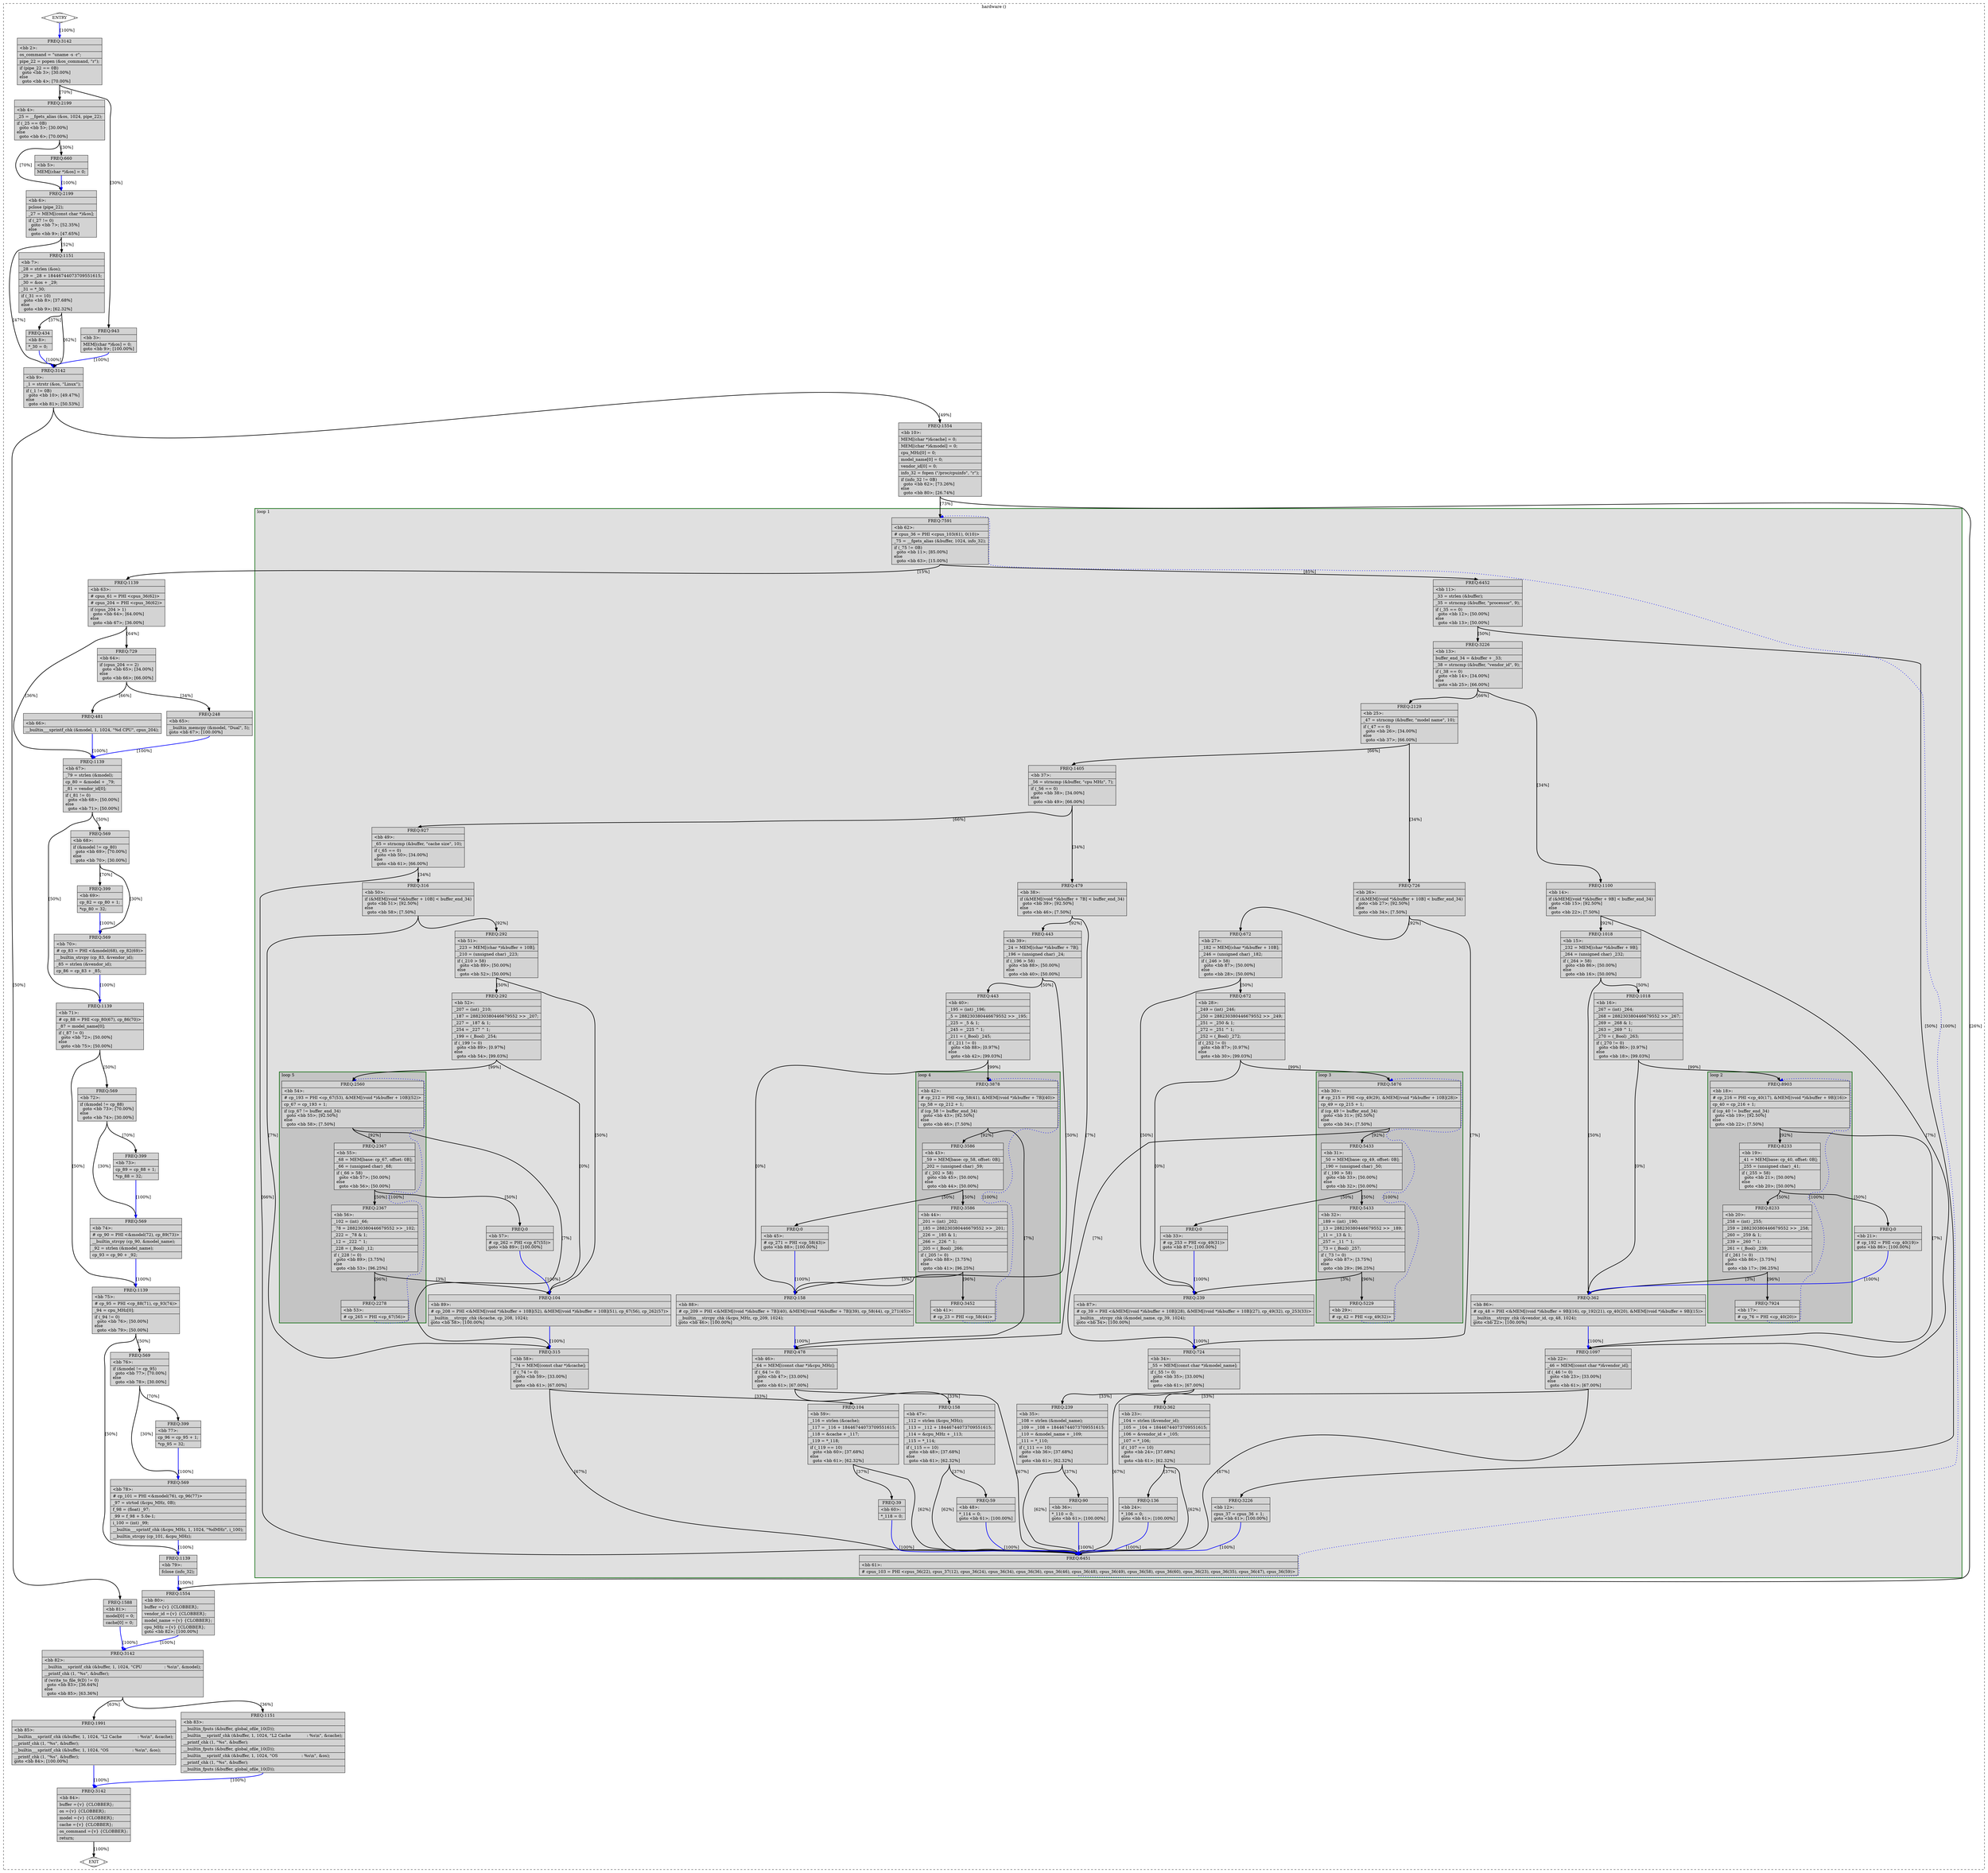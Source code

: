 digraph "hardware.c.181t.vrp2" {
overlap=false;
subgraph "cluster_hardware" {
	style="dashed";
	color="black";
	label="hardware ()";
	subgraph cluster_56_1 {
	style="filled";
	color="darkgreen";
	fillcolor="grey88";
	label="loop 1";
	labeljust=l;
	penwidth=2;
	subgraph cluster_56_2 {
	style="filled";
	color="darkgreen";
	fillcolor="grey77";
	label="loop 2";
	labeljust=l;
	penwidth=2;
	fn_56_basic_block_18 [shape=record,style=filled,fillcolor=lightgrey,label="{ FREQ:8903 |\<bb\ 18\>:\l\
|#\ cp_216\ =\ PHI\ \<cp_40(17),\ &MEM[(void\ *)&buffer\ +\ 9B](16)\>\l\
|cp_40\ =\ cp_216\ +\ 1;\l\
|if\ (cp_40\ !=\ buffer_end_34)\l\
\ \ goto\ \<bb\ 19\>;\ [92.50%]\l\
else\l\
\ \ goto\ \<bb\ 22\>;\ [7.50%]\l\
}"];

	fn_56_basic_block_19 [shape=record,style=filled,fillcolor=lightgrey,label="{ FREQ:8233 |\<bb\ 19\>:\l\
|_41\ =\ MEM[base:\ cp_40,\ offset:\ 0B];\l\
|_255\ =\ (unsigned\ char)\ _41;\l\
|if\ (_255\ \>\ 58)\l\
\ \ goto\ \<bb\ 21\>;\ [50.00%]\l\
else\l\
\ \ goto\ \<bb\ 20\>;\ [50.00%]\l\
}"];

	fn_56_basic_block_20 [shape=record,style=filled,fillcolor=lightgrey,label="{ FREQ:8233 |\<bb\ 20\>:\l\
|_258\ =\ (int)\ _255;\l\
|_259\ =\ 288230380446679552\ \>\>\ _258;\l\
|_260\ =\ _259\ &\ 1;\l\
|_239\ =\ _260\ ^\ 1;\l\
|_261\ =\ (_Bool)\ _239;\l\
|if\ (_261\ !=\ 0)\l\
\ \ goto\ \<bb\ 86\>;\ [3.75%]\l\
else\l\
\ \ goto\ \<bb\ 17\>;\ [96.25%]\l\
}"];

	fn_56_basic_block_17 [shape=record,style=filled,fillcolor=lightgrey,label="{ FREQ:7924 |\<bb\ 17\>:\l\
|#\ cp_76\ =\ PHI\ \<cp_40(20)\>\l\
}"];

	}
	subgraph cluster_56_3 {
	style="filled";
	color="darkgreen";
	fillcolor="grey77";
	label="loop 3";
	labeljust=l;
	penwidth=2;
	fn_56_basic_block_30 [shape=record,style=filled,fillcolor=lightgrey,label="{ FREQ:5876 |\<bb\ 30\>:\l\
|#\ cp_215\ =\ PHI\ \<cp_49(29),\ &MEM[(void\ *)&buffer\ +\ 10B](28)\>\l\
|cp_49\ =\ cp_215\ +\ 1;\l\
|if\ (cp_49\ !=\ buffer_end_34)\l\
\ \ goto\ \<bb\ 31\>;\ [92.50%]\l\
else\l\
\ \ goto\ \<bb\ 34\>;\ [7.50%]\l\
}"];

	fn_56_basic_block_31 [shape=record,style=filled,fillcolor=lightgrey,label="{ FREQ:5433 |\<bb\ 31\>:\l\
|_50\ =\ MEM[base:\ cp_49,\ offset:\ 0B];\l\
|_190\ =\ (unsigned\ char)\ _50;\l\
|if\ (_190\ \>\ 58)\l\
\ \ goto\ \<bb\ 33\>;\ [50.00%]\l\
else\l\
\ \ goto\ \<bb\ 32\>;\ [50.00%]\l\
}"];

	fn_56_basic_block_32 [shape=record,style=filled,fillcolor=lightgrey,label="{ FREQ:5433 |\<bb\ 32\>:\l\
|_189\ =\ (int)\ _190;\l\
|_13\ =\ 288230380446679552\ \>\>\ _189;\l\
|_11\ =\ _13\ &\ 1;\l\
|_257\ =\ _11\ ^\ 1;\l\
|_73\ =\ (_Bool)\ _257;\l\
|if\ (_73\ !=\ 0)\l\
\ \ goto\ \<bb\ 87\>;\ [3.75%]\l\
else\l\
\ \ goto\ \<bb\ 29\>;\ [96.25%]\l\
}"];

	fn_56_basic_block_29 [shape=record,style=filled,fillcolor=lightgrey,label="{ FREQ:5229 |\<bb\ 29\>:\l\
|#\ cp_42\ =\ PHI\ \<cp_49(32)\>\l\
}"];

	}
	subgraph cluster_56_4 {
	style="filled";
	color="darkgreen";
	fillcolor="grey77";
	label="loop 4";
	labeljust=l;
	penwidth=2;
	fn_56_basic_block_42 [shape=record,style=filled,fillcolor=lightgrey,label="{ FREQ:3878 |\<bb\ 42\>:\l\
|#\ cp_212\ =\ PHI\ \<cp_58(41),\ &MEM[(void\ *)&buffer\ +\ 7B](40)\>\l\
|cp_58\ =\ cp_212\ +\ 1;\l\
|if\ (cp_58\ !=\ buffer_end_34)\l\
\ \ goto\ \<bb\ 43\>;\ [92.50%]\l\
else\l\
\ \ goto\ \<bb\ 46\>;\ [7.50%]\l\
}"];

	fn_56_basic_block_43 [shape=record,style=filled,fillcolor=lightgrey,label="{ FREQ:3586 |\<bb\ 43\>:\l\
|_59\ =\ MEM[base:\ cp_58,\ offset:\ 0B];\l\
|_202\ =\ (unsigned\ char)\ _59;\l\
|if\ (_202\ \>\ 58)\l\
\ \ goto\ \<bb\ 45\>;\ [50.00%]\l\
else\l\
\ \ goto\ \<bb\ 44\>;\ [50.00%]\l\
}"];

	fn_56_basic_block_44 [shape=record,style=filled,fillcolor=lightgrey,label="{ FREQ:3586 |\<bb\ 44\>:\l\
|_201\ =\ (int)\ _202;\l\
|_185\ =\ 288230380446679552\ \>\>\ _201;\l\
|_226\ =\ _185\ &\ 1;\l\
|_266\ =\ _226\ ^\ 1;\l\
|_205\ =\ (_Bool)\ _266;\l\
|if\ (_205\ !=\ 0)\l\
\ \ goto\ \<bb\ 88\>;\ [3.75%]\l\
else\l\
\ \ goto\ \<bb\ 41\>;\ [96.25%]\l\
}"];

	fn_56_basic_block_41 [shape=record,style=filled,fillcolor=lightgrey,label="{ FREQ:3452 |\<bb\ 41\>:\l\
|#\ cp_23\ =\ PHI\ \<cp_58(44)\>\l\
}"];

	}
	subgraph cluster_56_5 {
	style="filled";
	color="darkgreen";
	fillcolor="grey77";
	label="loop 5";
	labeljust=l;
	penwidth=2;
	fn_56_basic_block_54 [shape=record,style=filled,fillcolor=lightgrey,label="{ FREQ:2560 |\<bb\ 54\>:\l\
|#\ cp_193\ =\ PHI\ \<cp_67(53),\ &MEM[(void\ *)&buffer\ +\ 10B](52)\>\l\
|cp_67\ =\ cp_193\ +\ 1;\l\
|if\ (cp_67\ !=\ buffer_end_34)\l\
\ \ goto\ \<bb\ 55\>;\ [92.50%]\l\
else\l\
\ \ goto\ \<bb\ 58\>;\ [7.50%]\l\
}"];

	fn_56_basic_block_55 [shape=record,style=filled,fillcolor=lightgrey,label="{ FREQ:2367 |\<bb\ 55\>:\l\
|_68\ =\ MEM[base:\ cp_67,\ offset:\ 0B];\l\
|_66\ =\ (unsigned\ char)\ _68;\l\
|if\ (_66\ \>\ 58)\l\
\ \ goto\ \<bb\ 57\>;\ [50.00%]\l\
else\l\
\ \ goto\ \<bb\ 56\>;\ [50.00%]\l\
}"];

	fn_56_basic_block_56 [shape=record,style=filled,fillcolor=lightgrey,label="{ FREQ:2367 |\<bb\ 56\>:\l\
|_102\ =\ (int)\ _66;\l\
|_78\ =\ 288230380446679552\ \>\>\ _102;\l\
|_222\ =\ _78\ &\ 1;\l\
|_12\ =\ _222\ ^\ 1;\l\
|_228\ =\ (_Bool)\ _12;\l\
|if\ (_228\ !=\ 0)\l\
\ \ goto\ \<bb\ 89\>;\ [3.75%]\l\
else\l\
\ \ goto\ \<bb\ 53\>;\ [96.25%]\l\
}"];

	fn_56_basic_block_53 [shape=record,style=filled,fillcolor=lightgrey,label="{ FREQ:2278 |\<bb\ 53\>:\l\
|#\ cp_265\ =\ PHI\ \<cp_67(56)\>\l\
}"];

	}
	fn_56_basic_block_62 [shape=record,style=filled,fillcolor=lightgrey,label="{ FREQ:7591 |\<bb\ 62\>:\l\
|#\ cpus_36\ =\ PHI\ \<cpus_103(61),\ 0(10)\>\l\
|_75\ =\ __fgets_alias\ (&buffer,\ 1024,\ info_32);\l\
|if\ (_75\ !=\ 0B)\l\
\ \ goto\ \<bb\ 11\>;\ [85.00%]\l\
else\l\
\ \ goto\ \<bb\ 63\>;\ [15.00%]\l\
}"];

	fn_56_basic_block_11 [shape=record,style=filled,fillcolor=lightgrey,label="{ FREQ:6452 |\<bb\ 11\>:\l\
|_33\ =\ strlen\ (&buffer);\l\
|_35\ =\ strncmp\ (&buffer,\ \"processor\",\ 9);\l\
|if\ (_35\ ==\ 0)\l\
\ \ goto\ \<bb\ 12\>;\ [50.00%]\l\
else\l\
\ \ goto\ \<bb\ 13\>;\ [50.00%]\l\
}"];

	fn_56_basic_block_12 [shape=record,style=filled,fillcolor=lightgrey,label="{ FREQ:3226 |\<bb\ 12\>:\l\
|cpus_37\ =\ cpus_36\ +\ 1;\l\
goto\ \<bb\ 61\>;\ [100.00%]\l\
}"];

	fn_56_basic_block_13 [shape=record,style=filled,fillcolor=lightgrey,label="{ FREQ:3226 |\<bb\ 13\>:\l\
|buffer_end_34\ =\ &buffer\ +\ _33;\l\
|_38\ =\ strncmp\ (&buffer,\ \"vendor_id\",\ 9);\l\
|if\ (_38\ ==\ 0)\l\
\ \ goto\ \<bb\ 14\>;\ [34.00%]\l\
else\l\
\ \ goto\ \<bb\ 25\>;\ [66.00%]\l\
}"];

	fn_56_basic_block_61 [shape=record,style=filled,fillcolor=lightgrey,label="{ FREQ:6451 |\<bb\ 61\>:\l\
|#\ cpus_103\ =\ PHI\ \<cpus_36(22),\ cpus_37(12),\ cpus_36(24),\ cpus_36(34),\ cpus_36(36),\ cpus_36(46),\ cpus_36(48),\ cpus_36(49),\ cpus_36(58),\ cpus_36(60),\ cpus_36(23),\ cpus_36(35),\ cpus_36(47),\ cpus_36(59)\>\l\
}"];

	fn_56_basic_block_14 [shape=record,style=filled,fillcolor=lightgrey,label="{ FREQ:1100 |\<bb\ 14\>:\l\
|if\ (&MEM[(void\ *)&buffer\ +\ 9B]\ \<\ buffer_end_34)\l\
\ \ goto\ \<bb\ 15\>;\ [92.50%]\l\
else\l\
\ \ goto\ \<bb\ 22\>;\ [7.50%]\l\
}"];

	fn_56_basic_block_25 [shape=record,style=filled,fillcolor=lightgrey,label="{ FREQ:2129 |\<bb\ 25\>:\l\
|_47\ =\ strncmp\ (&buffer,\ \"model\ name\",\ 10);\l\
|if\ (_47\ ==\ 0)\l\
\ \ goto\ \<bb\ 26\>;\ [34.00%]\l\
else\l\
\ \ goto\ \<bb\ 37\>;\ [66.00%]\l\
}"];

	fn_56_basic_block_15 [shape=record,style=filled,fillcolor=lightgrey,label="{ FREQ:1018 |\<bb\ 15\>:\l\
|_232\ =\ MEM[(char\ *)&buffer\ +\ 9B];\l\
|_264\ =\ (unsigned\ char)\ _232;\l\
|if\ (_264\ \>\ 58)\l\
\ \ goto\ \<bb\ 86\>;\ [50.00%]\l\
else\l\
\ \ goto\ \<bb\ 16\>;\ [50.00%]\l\
}"];

	fn_56_basic_block_22 [shape=record,style=filled,fillcolor=lightgrey,label="{ FREQ:1097 |\<bb\ 22\>:\l\
|_46\ =\ MEM[(const\ char\ *)&vendor_id];\l\
|if\ (_46\ !=\ 0)\l\
\ \ goto\ \<bb\ 23\>;\ [33.00%]\l\
else\l\
\ \ goto\ \<bb\ 61\>;\ [67.00%]\l\
}"];

	fn_56_basic_block_26 [shape=record,style=filled,fillcolor=lightgrey,label="{ FREQ:726 |\<bb\ 26\>:\l\
|if\ (&MEM[(void\ *)&buffer\ +\ 10B]\ \<\ buffer_end_34)\l\
\ \ goto\ \<bb\ 27\>;\ [92.50%]\l\
else\l\
\ \ goto\ \<bb\ 34\>;\ [7.50%]\l\
}"];

	fn_56_basic_block_37 [shape=record,style=filled,fillcolor=lightgrey,label="{ FREQ:1405 |\<bb\ 37\>:\l\
|_56\ =\ strncmp\ (&buffer,\ \"cpu\ MHz\",\ 7);\l\
|if\ (_56\ ==\ 0)\l\
\ \ goto\ \<bb\ 38\>;\ [34.00%]\l\
else\l\
\ \ goto\ \<bb\ 49\>;\ [66.00%]\l\
}"];

	fn_56_basic_block_16 [shape=record,style=filled,fillcolor=lightgrey,label="{ FREQ:1018 |\<bb\ 16\>:\l\
|_267\ =\ (int)\ _264;\l\
|_268\ =\ 288230380446679552\ \>\>\ _267;\l\
|_269\ =\ _268\ &\ 1;\l\
|_263\ =\ _269\ ^\ 1;\l\
|_270\ =\ (_Bool)\ _263;\l\
|if\ (_270\ !=\ 0)\l\
\ \ goto\ \<bb\ 86\>;\ [0.97%]\l\
else\l\
\ \ goto\ \<bb\ 18\>;\ [99.03%]\l\
}"];

	fn_56_basic_block_86 [shape=record,style=filled,fillcolor=lightgrey,label="{ FREQ:362 |\<bb\ 86\>:\l\
|#\ cp_48\ =\ PHI\ \<&MEM[(void\ *)&buffer\ +\ 9B](16),\ cp_192(21),\ cp_40(20),\ &MEM[(void\ *)&buffer\ +\ 9B](15)\>\l\
|__builtin___strcpy_chk\ (&vendor_id,\ cp_48,\ 1024);\l\
goto\ \<bb\ 22\>;\ [100.00%]\l\
}"];

	fn_56_basic_block_23 [shape=record,style=filled,fillcolor=lightgrey,label="{ FREQ:362 |\<bb\ 23\>:\l\
|_104\ =\ strlen\ (&vendor_id);\l\
|_105\ =\ _104\ +\ 18446744073709551615;\l\
|_106\ =\ &vendor_id\ +\ _105;\l\
|_107\ =\ *_106;\l\
|if\ (_107\ ==\ 10)\l\
\ \ goto\ \<bb\ 24\>;\ [37.68%]\l\
else\l\
\ \ goto\ \<bb\ 61\>;\ [62.32%]\l\
}"];

	fn_56_basic_block_27 [shape=record,style=filled,fillcolor=lightgrey,label="{ FREQ:672 |\<bb\ 27\>:\l\
|_182\ =\ MEM[(char\ *)&buffer\ +\ 10B];\l\
|_246\ =\ (unsigned\ char)\ _182;\l\
|if\ (_246\ \>\ 58)\l\
\ \ goto\ \<bb\ 87\>;\ [50.00%]\l\
else\l\
\ \ goto\ \<bb\ 28\>;\ [50.00%]\l\
}"];

	fn_56_basic_block_34 [shape=record,style=filled,fillcolor=lightgrey,label="{ FREQ:724 |\<bb\ 34\>:\l\
|_55\ =\ MEM[(const\ char\ *)&model_name];\l\
|if\ (_55\ !=\ 0)\l\
\ \ goto\ \<bb\ 35\>;\ [33.00%]\l\
else\l\
\ \ goto\ \<bb\ 61\>;\ [67.00%]\l\
}"];

	fn_56_basic_block_38 [shape=record,style=filled,fillcolor=lightgrey,label="{ FREQ:479 |\<bb\ 38\>:\l\
|if\ (&MEM[(void\ *)&buffer\ +\ 7B]\ \<\ buffer_end_34)\l\
\ \ goto\ \<bb\ 39\>;\ [92.50%]\l\
else\l\
\ \ goto\ \<bb\ 46\>;\ [7.50%]\l\
}"];

	fn_56_basic_block_49 [shape=record,style=filled,fillcolor=lightgrey,label="{ FREQ:927 |\<bb\ 49\>:\l\
|_65\ =\ strncmp\ (&buffer,\ \"cache\ size\",\ 10);\l\
|if\ (_65\ ==\ 0)\l\
\ \ goto\ \<bb\ 50\>;\ [34.00%]\l\
else\l\
\ \ goto\ \<bb\ 61\>;\ [66.00%]\l\
}"];

	fn_56_basic_block_24 [shape=record,style=filled,fillcolor=lightgrey,label="{ FREQ:136 |\<bb\ 24\>:\l\
|*_106\ =\ 0;\l\
goto\ \<bb\ 61\>;\ [100.00%]\l\
}"];

	fn_56_basic_block_28 [shape=record,style=filled,fillcolor=lightgrey,label="{ FREQ:672 |\<bb\ 28\>:\l\
|_249\ =\ (int)\ _246;\l\
|_250\ =\ 288230380446679552\ \>\>\ _249;\l\
|_251\ =\ _250\ &\ 1;\l\
|_272\ =\ _251\ ^\ 1;\l\
|_252\ =\ (_Bool)\ _272;\l\
|if\ (_252\ !=\ 0)\l\
\ \ goto\ \<bb\ 87\>;\ [0.97%]\l\
else\l\
\ \ goto\ \<bb\ 30\>;\ [99.03%]\l\
}"];

	fn_56_basic_block_87 [shape=record,style=filled,fillcolor=lightgrey,label="{ FREQ:239 |\<bb\ 87\>:\l\
|#\ cp_39\ =\ PHI\ \<&MEM[(void\ *)&buffer\ +\ 10B](28),\ &MEM[(void\ *)&buffer\ +\ 10B](27),\ cp_49(32),\ cp_253(33)\>\l\
|__builtin___strcpy_chk\ (&model_name,\ cp_39,\ 1024);\l\
goto\ \<bb\ 34\>;\ [100.00%]\l\
}"];

	fn_56_basic_block_35 [shape=record,style=filled,fillcolor=lightgrey,label="{ FREQ:239 |\<bb\ 35\>:\l\
|_108\ =\ strlen\ (&model_name);\l\
|_109\ =\ _108\ +\ 18446744073709551615;\l\
|_110\ =\ &model_name\ +\ _109;\l\
|_111\ =\ *_110;\l\
|if\ (_111\ ==\ 10)\l\
\ \ goto\ \<bb\ 36\>;\ [37.68%]\l\
else\l\
\ \ goto\ \<bb\ 61\>;\ [62.32%]\l\
}"];

	fn_56_basic_block_39 [shape=record,style=filled,fillcolor=lightgrey,label="{ FREQ:443 |\<bb\ 39\>:\l\
|_24\ =\ MEM[(char\ *)&buffer\ +\ 7B];\l\
|_196\ =\ (unsigned\ char)\ _24;\l\
|if\ (_196\ \>\ 58)\l\
\ \ goto\ \<bb\ 88\>;\ [50.00%]\l\
else\l\
\ \ goto\ \<bb\ 40\>;\ [50.00%]\l\
}"];

	fn_56_basic_block_46 [shape=record,style=filled,fillcolor=lightgrey,label="{ FREQ:478 |\<bb\ 46\>:\l\
|_64\ =\ MEM[(const\ char\ *)&cpu_MHz];\l\
|if\ (_64\ !=\ 0)\l\
\ \ goto\ \<bb\ 47\>;\ [33.00%]\l\
else\l\
\ \ goto\ \<bb\ 61\>;\ [67.00%]\l\
}"];

	fn_56_basic_block_50 [shape=record,style=filled,fillcolor=lightgrey,label="{ FREQ:316 |\<bb\ 50\>:\l\
|if\ (&MEM[(void\ *)&buffer\ +\ 10B]\ \<\ buffer_end_34)\l\
\ \ goto\ \<bb\ 51\>;\ [92.50%]\l\
else\l\
\ \ goto\ \<bb\ 58\>;\ [7.50%]\l\
}"];

	fn_56_basic_block_36 [shape=record,style=filled,fillcolor=lightgrey,label="{ FREQ:90 |\<bb\ 36\>:\l\
|*_110\ =\ 0;\l\
goto\ \<bb\ 61\>;\ [100.00%]\l\
}"];

	fn_56_basic_block_40 [shape=record,style=filled,fillcolor=lightgrey,label="{ FREQ:443 |\<bb\ 40\>:\l\
|_195\ =\ (int)\ _196;\l\
|_5\ =\ 288230380446679552\ \>\>\ _195;\l\
|_225\ =\ _5\ &\ 1;\l\
|_245\ =\ _225\ ^\ 1;\l\
|_211\ =\ (_Bool)\ _245;\l\
|if\ (_211\ !=\ 0)\l\
\ \ goto\ \<bb\ 88\>;\ [0.97%]\l\
else\l\
\ \ goto\ \<bb\ 42\>;\ [99.03%]\l\
}"];

	fn_56_basic_block_88 [shape=record,style=filled,fillcolor=lightgrey,label="{ FREQ:158 |\<bb\ 88\>:\l\
|#\ cp_209\ =\ PHI\ \<&MEM[(void\ *)&buffer\ +\ 7B](40),\ &MEM[(void\ *)&buffer\ +\ 7B](39),\ cp_58(44),\ cp_271(45)\>\l\
|__builtin___strcpy_chk\ (&cpu_MHz,\ cp_209,\ 1024);\l\
goto\ \<bb\ 46\>;\ [100.00%]\l\
}"];

	fn_56_basic_block_47 [shape=record,style=filled,fillcolor=lightgrey,label="{ FREQ:158 |\<bb\ 47\>:\l\
|_112\ =\ strlen\ (&cpu_MHz);\l\
|_113\ =\ _112\ +\ 18446744073709551615;\l\
|_114\ =\ &cpu_MHz\ +\ _113;\l\
|_115\ =\ *_114;\l\
|if\ (_115\ ==\ 10)\l\
\ \ goto\ \<bb\ 48\>;\ [37.68%]\l\
else\l\
\ \ goto\ \<bb\ 61\>;\ [62.32%]\l\
}"];

	fn_56_basic_block_51 [shape=record,style=filled,fillcolor=lightgrey,label="{ FREQ:292 |\<bb\ 51\>:\l\
|_223\ =\ MEM[(char\ *)&buffer\ +\ 10B];\l\
|_210\ =\ (unsigned\ char)\ _223;\l\
|if\ (_210\ \>\ 58)\l\
\ \ goto\ \<bb\ 89\>;\ [50.00%]\l\
else\l\
\ \ goto\ \<bb\ 52\>;\ [50.00%]\l\
}"];

	fn_56_basic_block_58 [shape=record,style=filled,fillcolor=lightgrey,label="{ FREQ:315 |\<bb\ 58\>:\l\
|_74\ =\ MEM[(const\ char\ *)&cache];\l\
|if\ (_74\ !=\ 0)\l\
\ \ goto\ \<bb\ 59\>;\ [33.00%]\l\
else\l\
\ \ goto\ \<bb\ 61\>;\ [67.00%]\l\
}"];

	fn_56_basic_block_21 [shape=record,style=filled,fillcolor=lightgrey,label="{ FREQ:0 |\<bb\ 21\>:\l\
|#\ cp_192\ =\ PHI\ \<cp_40(19)\>\l\
goto\ \<bb\ 86\>;\ [100.00%]\l\
}"];

	fn_56_basic_block_48 [shape=record,style=filled,fillcolor=lightgrey,label="{ FREQ:59 |\<bb\ 48\>:\l\
|*_114\ =\ 0;\l\
goto\ \<bb\ 61\>;\ [100.00%]\l\
}"];

	fn_56_basic_block_52 [shape=record,style=filled,fillcolor=lightgrey,label="{ FREQ:292 |\<bb\ 52\>:\l\
|_207\ =\ (int)\ _210;\l\
|_187\ =\ 288230380446679552\ \>\>\ _207;\l\
|_227\ =\ _187\ &\ 1;\l\
|_254\ =\ _227\ ^\ 1;\l\
|_199\ =\ (_Bool)\ _254;\l\
|if\ (_199\ !=\ 0)\l\
\ \ goto\ \<bb\ 89\>;\ [0.97%]\l\
else\l\
\ \ goto\ \<bb\ 54\>;\ [99.03%]\l\
}"];

	fn_56_basic_block_89 [shape=record,style=filled,fillcolor=lightgrey,label="{ FREQ:104 |\<bb\ 89\>:\l\
|#\ cp_208\ =\ PHI\ \<&MEM[(void\ *)&buffer\ +\ 10B](52),\ &MEM[(void\ *)&buffer\ +\ 10B](51),\ cp_67(56),\ cp_262(57)\>\l\
|__builtin___strcpy_chk\ (&cache,\ cp_208,\ 1024);\l\
goto\ \<bb\ 58\>;\ [100.00%]\l\
}"];

	fn_56_basic_block_59 [shape=record,style=filled,fillcolor=lightgrey,label="{ FREQ:104 |\<bb\ 59\>:\l\
|_116\ =\ strlen\ (&cache);\l\
|_117\ =\ _116\ +\ 18446744073709551615;\l\
|_118\ =\ &cache\ +\ _117;\l\
|_119\ =\ *_118;\l\
|if\ (_119\ ==\ 10)\l\
\ \ goto\ \<bb\ 60\>;\ [37.68%]\l\
else\l\
\ \ goto\ \<bb\ 61\>;\ [62.32%]\l\
}"];

	fn_56_basic_block_33 [shape=record,style=filled,fillcolor=lightgrey,label="{ FREQ:0 |\<bb\ 33\>:\l\
|#\ cp_253\ =\ PHI\ \<cp_49(31)\>\l\
goto\ \<bb\ 87\>;\ [100.00%]\l\
}"];

	fn_56_basic_block_60 [shape=record,style=filled,fillcolor=lightgrey,label="{ FREQ:39 |\<bb\ 60\>:\l\
|*_118\ =\ 0;\l\
}"];

	fn_56_basic_block_45 [shape=record,style=filled,fillcolor=lightgrey,label="{ FREQ:0 |\<bb\ 45\>:\l\
|#\ cp_271\ =\ PHI\ \<cp_58(43)\>\l\
goto\ \<bb\ 88\>;\ [100.00%]\l\
}"];

	fn_56_basic_block_57 [shape=record,style=filled,fillcolor=lightgrey,label="{ FREQ:0 |\<bb\ 57\>:\l\
|#\ cp_262\ =\ PHI\ \<cp_67(55)\>\l\
goto\ \<bb\ 89\>;\ [100.00%]\l\
}"];

	}
	fn_56_basic_block_0 [shape=Mdiamond,style=filled,fillcolor=white,label="ENTRY"];

	fn_56_basic_block_1 [shape=Mdiamond,style=filled,fillcolor=white,label="EXIT"];

	fn_56_basic_block_2 [shape=record,style=filled,fillcolor=lightgrey,label="{ FREQ:3142 |\<bb\ 2\>:\l\
|os_command\ =\ \"uname\ -s\ -r\";\l\
|pipe_22\ =\ popen\ (&os_command,\ \"r\");\l\
|if\ (pipe_22\ ==\ 0B)\l\
\ \ goto\ \<bb\ 3\>;\ [30.00%]\l\
else\l\
\ \ goto\ \<bb\ 4\>;\ [70.00%]\l\
}"];

	fn_56_basic_block_3 [shape=record,style=filled,fillcolor=lightgrey,label="{ FREQ:943 |\<bb\ 3\>:\l\
|MEM[(char\ *)&os]\ =\ 0;\l\
goto\ \<bb\ 9\>;\ [100.00%]\l\
}"];

	fn_56_basic_block_4 [shape=record,style=filled,fillcolor=lightgrey,label="{ FREQ:2199 |\<bb\ 4\>:\l\
|_25\ =\ __fgets_alias\ (&os,\ 1024,\ pipe_22);\l\
|if\ (_25\ ==\ 0B)\l\
\ \ goto\ \<bb\ 5\>;\ [30.00%]\l\
else\l\
\ \ goto\ \<bb\ 6\>;\ [70.00%]\l\
}"];

	fn_56_basic_block_5 [shape=record,style=filled,fillcolor=lightgrey,label="{ FREQ:660 |\<bb\ 5\>:\l\
|MEM[(char\ *)&os]\ =\ 0;\l\
}"];

	fn_56_basic_block_6 [shape=record,style=filled,fillcolor=lightgrey,label="{ FREQ:2199 |\<bb\ 6\>:\l\
|pclose\ (pipe_22);\l\
|_27\ =\ MEM[(const\ char\ *)&os];\l\
|if\ (_27\ !=\ 0)\l\
\ \ goto\ \<bb\ 7\>;\ [52.35%]\l\
else\l\
\ \ goto\ \<bb\ 9\>;\ [47.65%]\l\
}"];

	fn_56_basic_block_7 [shape=record,style=filled,fillcolor=lightgrey,label="{ FREQ:1151 |\<bb\ 7\>:\l\
|_28\ =\ strlen\ (&os);\l\
|_29\ =\ _28\ +\ 18446744073709551615;\l\
|_30\ =\ &os\ +\ _29;\l\
|_31\ =\ *_30;\l\
|if\ (_31\ ==\ 10)\l\
\ \ goto\ \<bb\ 8\>;\ [37.68%]\l\
else\l\
\ \ goto\ \<bb\ 9\>;\ [62.32%]\l\
}"];

	fn_56_basic_block_8 [shape=record,style=filled,fillcolor=lightgrey,label="{ FREQ:434 |\<bb\ 8\>:\l\
|*_30\ =\ 0;\l\
}"];

	fn_56_basic_block_9 [shape=record,style=filled,fillcolor=lightgrey,label="{ FREQ:3142 |\<bb\ 9\>:\l\
|_1\ =\ strstr\ (&os,\ \"Linux\");\l\
|if\ (_1\ !=\ 0B)\l\
\ \ goto\ \<bb\ 10\>;\ [49.47%]\l\
else\l\
\ \ goto\ \<bb\ 81\>;\ [50.53%]\l\
}"];

	fn_56_basic_block_10 [shape=record,style=filled,fillcolor=lightgrey,label="{ FREQ:1554 |\<bb\ 10\>:\l\
|MEM[(char\ *)&cache]\ =\ 0;\l\
|MEM[(char\ *)&model]\ =\ 0;\l\
|cpu_MHz[0]\ =\ 0;\l\
|model_name[0]\ =\ 0;\l\
|vendor_id[0]\ =\ 0;\l\
|info_32\ =\ fopen\ (\"/proc/cpuinfo\",\ \"r\");\l\
|if\ (info_32\ !=\ 0B)\l\
\ \ goto\ \<bb\ 62\>;\ [73.26%]\l\
else\l\
\ \ goto\ \<bb\ 80\>;\ [26.74%]\l\
}"];

	fn_56_basic_block_63 [shape=record,style=filled,fillcolor=lightgrey,label="{ FREQ:1139 |\<bb\ 63\>:\l\
|#\ cpus_61\ =\ PHI\ \<cpus_36(62)\>\l\
|#\ cpus_204\ =\ PHI\ \<cpus_36(62)\>\l\
|if\ (cpus_204\ \>\ 1)\l\
\ \ goto\ \<bb\ 64\>;\ [64.00%]\l\
else\l\
\ \ goto\ \<bb\ 67\>;\ [36.00%]\l\
}"];

	fn_56_basic_block_64 [shape=record,style=filled,fillcolor=lightgrey,label="{ FREQ:729 |\<bb\ 64\>:\l\
|if\ (cpus_204\ ==\ 2)\l\
\ \ goto\ \<bb\ 65\>;\ [34.00%]\l\
else\l\
\ \ goto\ \<bb\ 66\>;\ [66.00%]\l\
}"];

	fn_56_basic_block_65 [shape=record,style=filled,fillcolor=lightgrey,label="{ FREQ:248 |\<bb\ 65\>:\l\
|__builtin_memcpy\ (&model,\ \"Dual\",\ 5);\l\
goto\ \<bb\ 67\>;\ [100.00%]\l\
}"];

	fn_56_basic_block_66 [shape=record,style=filled,fillcolor=lightgrey,label="{ FREQ:481 |\<bb\ 66\>:\l\
|__builtin___sprintf_chk\ (&model,\ 1,\ 1024,\ \"%d\ CPU\",\ cpus_204);\l\
}"];

	fn_56_basic_block_67 [shape=record,style=filled,fillcolor=lightgrey,label="{ FREQ:1139 |\<bb\ 67\>:\l\
|_79\ =\ strlen\ (&model);\l\
|cp_80\ =\ &model\ +\ _79;\l\
|_81\ =\ vendor_id[0];\l\
|if\ (_81\ !=\ 0)\l\
\ \ goto\ \<bb\ 68\>;\ [50.00%]\l\
else\l\
\ \ goto\ \<bb\ 71\>;\ [50.00%]\l\
}"];

	fn_56_basic_block_68 [shape=record,style=filled,fillcolor=lightgrey,label="{ FREQ:569 |\<bb\ 68\>:\l\
|if\ (&model\ !=\ cp_80)\l\
\ \ goto\ \<bb\ 69\>;\ [70.00%]\l\
else\l\
\ \ goto\ \<bb\ 70\>;\ [30.00%]\l\
}"];

	fn_56_basic_block_69 [shape=record,style=filled,fillcolor=lightgrey,label="{ FREQ:399 |\<bb\ 69\>:\l\
|cp_82\ =\ cp_80\ +\ 1;\l\
|*cp_80\ =\ 32;\l\
}"];

	fn_56_basic_block_70 [shape=record,style=filled,fillcolor=lightgrey,label="{ FREQ:569 |\<bb\ 70\>:\l\
|#\ cp_83\ =\ PHI\ \<&model(68),\ cp_82(69)\>\l\
|__builtin_strcpy\ (cp_83,\ &vendor_id);\l\
|_85\ =\ strlen\ (&vendor_id);\l\
|cp_86\ =\ cp_83\ +\ _85;\l\
}"];

	fn_56_basic_block_71 [shape=record,style=filled,fillcolor=lightgrey,label="{ FREQ:1139 |\<bb\ 71\>:\l\
|#\ cp_88\ =\ PHI\ \<cp_80(67),\ cp_86(70)\>\l\
|_87\ =\ model_name[0];\l\
|if\ (_87\ !=\ 0)\l\
\ \ goto\ \<bb\ 72\>;\ [50.00%]\l\
else\l\
\ \ goto\ \<bb\ 75\>;\ [50.00%]\l\
}"];

	fn_56_basic_block_72 [shape=record,style=filled,fillcolor=lightgrey,label="{ FREQ:569 |\<bb\ 72\>:\l\
|if\ (&model\ !=\ cp_88)\l\
\ \ goto\ \<bb\ 73\>;\ [70.00%]\l\
else\l\
\ \ goto\ \<bb\ 74\>;\ [30.00%]\l\
}"];

	fn_56_basic_block_73 [shape=record,style=filled,fillcolor=lightgrey,label="{ FREQ:399 |\<bb\ 73\>:\l\
|cp_89\ =\ cp_88\ +\ 1;\l\
|*cp_88\ =\ 32;\l\
}"];

	fn_56_basic_block_74 [shape=record,style=filled,fillcolor=lightgrey,label="{ FREQ:569 |\<bb\ 74\>:\l\
|#\ cp_90\ =\ PHI\ \<&model(72),\ cp_89(73)\>\l\
|__builtin_strcpy\ (cp_90,\ &model_name);\l\
|_92\ =\ strlen\ (&model_name);\l\
|cp_93\ =\ cp_90\ +\ _92;\l\
}"];

	fn_56_basic_block_75 [shape=record,style=filled,fillcolor=lightgrey,label="{ FREQ:1139 |\<bb\ 75\>:\l\
|#\ cp_95\ =\ PHI\ \<cp_88(71),\ cp_93(74)\>\l\
|_94\ =\ cpu_MHz[0];\l\
|if\ (_94\ !=\ 0)\l\
\ \ goto\ \<bb\ 76\>;\ [50.00%]\l\
else\l\
\ \ goto\ \<bb\ 79\>;\ [50.00%]\l\
}"];

	fn_56_basic_block_76 [shape=record,style=filled,fillcolor=lightgrey,label="{ FREQ:569 |\<bb\ 76\>:\l\
|if\ (&model\ !=\ cp_95)\l\
\ \ goto\ \<bb\ 77\>;\ [70.00%]\l\
else\l\
\ \ goto\ \<bb\ 78\>;\ [30.00%]\l\
}"];

	fn_56_basic_block_77 [shape=record,style=filled,fillcolor=lightgrey,label="{ FREQ:399 |\<bb\ 77\>:\l\
|cp_96\ =\ cp_95\ +\ 1;\l\
|*cp_95\ =\ 32;\l\
}"];

	fn_56_basic_block_78 [shape=record,style=filled,fillcolor=lightgrey,label="{ FREQ:569 |\<bb\ 78\>:\l\
|#\ cp_101\ =\ PHI\ \<&model(76),\ cp_96(77)\>\l\
|_97\ =\ strtod\ (&cpu_MHz,\ 0B);\l\
|f_98\ =\ (float)\ _97;\l\
|_99\ =\ f_98\ +\ 5.0e-1;\l\
|i_100\ =\ (int)\ _99;\l\
|__builtin___sprintf_chk\ (&cpu_MHz,\ 1,\ 1024,\ \"%dMHz\",\ i_100);\l\
|__builtin_strcpy\ (cp_101,\ &cpu_MHz);\l\
}"];

	fn_56_basic_block_79 [shape=record,style=filled,fillcolor=lightgrey,label="{ FREQ:1139 |\<bb\ 79\>:\l\
|fclose\ (info_32);\l\
}"];

	fn_56_basic_block_80 [shape=record,style=filled,fillcolor=lightgrey,label="{ FREQ:1554 |\<bb\ 80\>:\l\
|buffer\ =\{v\}\ \{CLOBBER\};\l\
|vendor_id\ =\{v\}\ \{CLOBBER\};\l\
|model_name\ =\{v\}\ \{CLOBBER\};\l\
|cpu_MHz\ =\{v\}\ \{CLOBBER\};\l\
goto\ \<bb\ 82\>;\ [100.00%]\l\
}"];

	fn_56_basic_block_81 [shape=record,style=filled,fillcolor=lightgrey,label="{ FREQ:1588 |\<bb\ 81\>:\l\
|model[0]\ =\ 0;\l\
|cache[0]\ =\ 0;\l\
}"];

	fn_56_basic_block_82 [shape=record,style=filled,fillcolor=lightgrey,label="{ FREQ:3142 |\<bb\ 82\>:\l\
|__builtin___sprintf_chk\ (&buffer,\ 1,\ 1024,\ \"CPU\ \ \ \ \ \ \ \ \ \ \ \ \ \ \ \ \ :\ %s\\n\",\ &model);\l\
|__printf_chk\ (1,\ \"%s\",\ &buffer);\l\
|if\ (write_to_file_9(D)\ !=\ 0)\l\
\ \ goto\ \<bb\ 83\>;\ [36.64%]\l\
else\l\
\ \ goto\ \<bb\ 85\>;\ [63.36%]\l\
}"];

	fn_56_basic_block_83 [shape=record,style=filled,fillcolor=lightgrey,label="{ FREQ:1151 |\<bb\ 83\>:\l\
|__builtin_fputs\ (&buffer,\ global_ofile_10(D));\l\
|__builtin___sprintf_chk\ (&buffer,\ 1,\ 1024,\ \"L2\ Cache\ \ \ \ \ \ \ \ \ \ \ \ :\ %s\\n\",\ &cache);\l\
|__printf_chk\ (1,\ \"%s\",\ &buffer);\l\
|__builtin_fputs\ (&buffer,\ global_ofile_10(D));\l\
|__builtin___sprintf_chk\ (&buffer,\ 1,\ 1024,\ \"OS\ \ \ \ \ \ \ \ \ \ \ \ \ \ \ \ \ \ :\ %s\\n\",\ &os);\l\
|__printf_chk\ (1,\ \"%s\",\ &buffer);\l\
|__builtin_fputs\ (&buffer,\ global_ofile_10(D));\l\
}"];

	fn_56_basic_block_84 [shape=record,style=filled,fillcolor=lightgrey,label="{ FREQ:3142 |\<bb\ 84\>:\l\
|buffer\ =\{v\}\ \{CLOBBER\};\l\
|os\ =\{v\}\ \{CLOBBER\};\l\
|model\ =\{v\}\ \{CLOBBER\};\l\
|cache\ =\{v\}\ \{CLOBBER\};\l\
|os_command\ =\{v\}\ \{CLOBBER\};\l\
|return;\l\
}"];

	fn_56_basic_block_85 [shape=record,style=filled,fillcolor=lightgrey,label="{ FREQ:1991 |\<bb\ 85\>:\l\
|__builtin___sprintf_chk\ (&buffer,\ 1,\ 1024,\ \"L2\ Cache\ \ \ \ \ \ \ \ \ \ \ \ :\ %s\\n\",\ &cache);\l\
|__printf_chk\ (1,\ \"%s\",\ &buffer);\l\
|__builtin___sprintf_chk\ (&buffer,\ 1,\ 1024,\ \"OS\ \ \ \ \ \ \ \ \ \ \ \ \ \ \ \ \ \ :\ %s\\n\",\ &os);\l\
|__printf_chk\ (1,\ \"%s\",\ &buffer);\l\
goto\ \<bb\ 84\>;\ [100.00%]\l\
}"];

	fn_56_basic_block_0:s -> fn_56_basic_block_2:n [style="solid,bold",color=blue,weight=100,constraint=true, label="[100%]"];
	fn_56_basic_block_2:s -> fn_56_basic_block_3:n [style="solid,bold",color=black,weight=10,constraint=true, label="[30%]"];
	fn_56_basic_block_2:s -> fn_56_basic_block_4:n [style="solid,bold",color=black,weight=10,constraint=true, label="[70%]"];
	fn_56_basic_block_3:s -> fn_56_basic_block_9:n [style="solid,bold",color=blue,weight=100,constraint=true, label="[100%]"];
	fn_56_basic_block_4:s -> fn_56_basic_block_5:n [style="solid,bold",color=black,weight=10,constraint=true, label="[30%]"];
	fn_56_basic_block_4:s -> fn_56_basic_block_6:n [style="solid,bold",color=black,weight=10,constraint=true, label="[70%]"];
	fn_56_basic_block_5:s -> fn_56_basic_block_6:n [style="solid,bold",color=blue,weight=100,constraint=true, label="[100%]"];
	fn_56_basic_block_6:s -> fn_56_basic_block_7:n [style="solid,bold",color=black,weight=10,constraint=true, label="[52%]"];
	fn_56_basic_block_6:s -> fn_56_basic_block_9:n [style="solid,bold",color=black,weight=10,constraint=true, label="[47%]"];
	fn_56_basic_block_7:s -> fn_56_basic_block_8:n [style="solid,bold",color=black,weight=10,constraint=true, label="[37%]"];
	fn_56_basic_block_7:s -> fn_56_basic_block_9:n [style="solid,bold",color=black,weight=10,constraint=true, label="[62%]"];
	fn_56_basic_block_8:s -> fn_56_basic_block_9:n [style="solid,bold",color=blue,weight=100,constraint=true, label="[100%]"];
	fn_56_basic_block_9:s -> fn_56_basic_block_10:n [style="solid,bold",color=black,weight=10,constraint=true, label="[49%]"];
	fn_56_basic_block_9:s -> fn_56_basic_block_81:n [style="solid,bold",color=black,weight=10,constraint=true, label="[50%]"];
	fn_56_basic_block_10:s -> fn_56_basic_block_62:n [style="solid,bold",color=black,weight=10,constraint=true, label="[73%]"];
	fn_56_basic_block_10:s -> fn_56_basic_block_80:n [style="solid,bold",color=black,weight=10,constraint=true, label="[26%]"];
	fn_56_basic_block_11:s -> fn_56_basic_block_12:n [style="solid,bold",color=black,weight=10,constraint=true, label="[50%]"];
	fn_56_basic_block_11:s -> fn_56_basic_block_13:n [style="solid,bold",color=black,weight=10,constraint=true, label="[50%]"];
	fn_56_basic_block_12:s -> fn_56_basic_block_61:n [style="solid,bold",color=blue,weight=100,constraint=true, label="[100%]"];
	fn_56_basic_block_13:s -> fn_56_basic_block_14:n [style="solid,bold",color=black,weight=10,constraint=true, label="[34%]"];
	fn_56_basic_block_13:s -> fn_56_basic_block_25:n [style="solid,bold",color=black,weight=10,constraint=true, label="[66%]"];
	fn_56_basic_block_14:s -> fn_56_basic_block_15:n [style="solid,bold",color=black,weight=10,constraint=true, label="[92%]"];
	fn_56_basic_block_14:s -> fn_56_basic_block_22:n [style="solid,bold",color=black,weight=10,constraint=true, label="[7%]"];
	fn_56_basic_block_15:s -> fn_56_basic_block_16:n [style="solid,bold",color=black,weight=10,constraint=true, label="[50%]"];
	fn_56_basic_block_15:s -> fn_56_basic_block_86:n [style="solid,bold",color=black,weight=10,constraint=true, label="[50%]"];
	fn_56_basic_block_16:s -> fn_56_basic_block_18:n [style="solid,bold",color=black,weight=10,constraint=true, label="[99%]"];
	fn_56_basic_block_16:s -> fn_56_basic_block_86:n [style="solid,bold",color=black,weight=10,constraint=true, label="[0%]"];
	fn_56_basic_block_17:s -> fn_56_basic_block_18:n [style="dotted,bold",color=blue,weight=10,constraint=false, label="[100%]"];
	fn_56_basic_block_18:s -> fn_56_basic_block_19:n [style="solid,bold",color=black,weight=10,constraint=true, label="[92%]"];
	fn_56_basic_block_18:s -> fn_56_basic_block_22:n [style="solid,bold",color=black,weight=10,constraint=true, label="[7%]"];
	fn_56_basic_block_19:s -> fn_56_basic_block_20:n [style="solid,bold",color=black,weight=10,constraint=true, label="[50%]"];
	fn_56_basic_block_19:s -> fn_56_basic_block_21:n [style="solid,bold",color=black,weight=10,constraint=true, label="[50%]"];
	fn_56_basic_block_20:s -> fn_56_basic_block_17:n [style="solid,bold",color=black,weight=10,constraint=true, label="[96%]"];
	fn_56_basic_block_20:s -> fn_56_basic_block_86:n [style="solid,bold",color=black,weight=10,constraint=true, label="[3%]"];
	fn_56_basic_block_21:s -> fn_56_basic_block_86:n [style="solid,bold",color=blue,weight=100,constraint=true, label="[100%]"];
	fn_56_basic_block_22:s -> fn_56_basic_block_23:n [style="solid,bold",color=black,weight=10,constraint=true, label="[33%]"];
	fn_56_basic_block_22:s -> fn_56_basic_block_61:n [style="solid,bold",color=black,weight=10,constraint=true, label="[67%]"];
	fn_56_basic_block_23:s -> fn_56_basic_block_24:n [style="solid,bold",color=black,weight=10,constraint=true, label="[37%]"];
	fn_56_basic_block_23:s -> fn_56_basic_block_61:n [style="solid,bold",color=black,weight=10,constraint=true, label="[62%]"];
	fn_56_basic_block_24:s -> fn_56_basic_block_61:n [style="solid,bold",color=blue,weight=100,constraint=true, label="[100%]"];
	fn_56_basic_block_25:s -> fn_56_basic_block_26:n [style="solid,bold",color=black,weight=10,constraint=true, label="[34%]"];
	fn_56_basic_block_25:s -> fn_56_basic_block_37:n [style="solid,bold",color=black,weight=10,constraint=true, label="[66%]"];
	fn_56_basic_block_26:s -> fn_56_basic_block_27:n [style="solid,bold",color=black,weight=10,constraint=true, label="[92%]"];
	fn_56_basic_block_26:s -> fn_56_basic_block_34:n [style="solid,bold",color=black,weight=10,constraint=true, label="[7%]"];
	fn_56_basic_block_27:s -> fn_56_basic_block_28:n [style="solid,bold",color=black,weight=10,constraint=true, label="[50%]"];
	fn_56_basic_block_27:s -> fn_56_basic_block_87:n [style="solid,bold",color=black,weight=10,constraint=true, label="[50%]"];
	fn_56_basic_block_28:s -> fn_56_basic_block_30:n [style="solid,bold",color=black,weight=10,constraint=true, label="[99%]"];
	fn_56_basic_block_28:s -> fn_56_basic_block_87:n [style="solid,bold",color=black,weight=10,constraint=true, label="[0%]"];
	fn_56_basic_block_29:s -> fn_56_basic_block_30:n [style="dotted,bold",color=blue,weight=10,constraint=false, label="[100%]"];
	fn_56_basic_block_30:s -> fn_56_basic_block_31:n [style="solid,bold",color=black,weight=10,constraint=true, label="[92%]"];
	fn_56_basic_block_30:s -> fn_56_basic_block_34:n [style="solid,bold",color=black,weight=10,constraint=true, label="[7%]"];
	fn_56_basic_block_31:s -> fn_56_basic_block_32:n [style="solid,bold",color=black,weight=10,constraint=true, label="[50%]"];
	fn_56_basic_block_31:s -> fn_56_basic_block_33:n [style="solid,bold",color=black,weight=10,constraint=true, label="[50%]"];
	fn_56_basic_block_32:s -> fn_56_basic_block_29:n [style="solid,bold",color=black,weight=10,constraint=true, label="[96%]"];
	fn_56_basic_block_32:s -> fn_56_basic_block_87:n [style="solid,bold",color=black,weight=10,constraint=true, label="[3%]"];
	fn_56_basic_block_33:s -> fn_56_basic_block_87:n [style="solid,bold",color=blue,weight=100,constraint=true, label="[100%]"];
	fn_56_basic_block_34:s -> fn_56_basic_block_35:n [style="solid,bold",color=black,weight=10,constraint=true, label="[33%]"];
	fn_56_basic_block_34:s -> fn_56_basic_block_61:n [style="solid,bold",color=black,weight=10,constraint=true, label="[67%]"];
	fn_56_basic_block_35:s -> fn_56_basic_block_36:n [style="solid,bold",color=black,weight=10,constraint=true, label="[37%]"];
	fn_56_basic_block_35:s -> fn_56_basic_block_61:n [style="solid,bold",color=black,weight=10,constraint=true, label="[62%]"];
	fn_56_basic_block_36:s -> fn_56_basic_block_61:n [style="solid,bold",color=blue,weight=100,constraint=true, label="[100%]"];
	fn_56_basic_block_37:s -> fn_56_basic_block_38:n [style="solid,bold",color=black,weight=10,constraint=true, label="[34%]"];
	fn_56_basic_block_37:s -> fn_56_basic_block_49:n [style="solid,bold",color=black,weight=10,constraint=true, label="[66%]"];
	fn_56_basic_block_38:s -> fn_56_basic_block_39:n [style="solid,bold",color=black,weight=10,constraint=true, label="[92%]"];
	fn_56_basic_block_38:s -> fn_56_basic_block_46:n [style="solid,bold",color=black,weight=10,constraint=true, label="[7%]"];
	fn_56_basic_block_39:s -> fn_56_basic_block_40:n [style="solid,bold",color=black,weight=10,constraint=true, label="[50%]"];
	fn_56_basic_block_39:s -> fn_56_basic_block_88:n [style="solid,bold",color=black,weight=10,constraint=true, label="[50%]"];
	fn_56_basic_block_40:s -> fn_56_basic_block_42:n [style="solid,bold",color=black,weight=10,constraint=true, label="[99%]"];
	fn_56_basic_block_40:s -> fn_56_basic_block_88:n [style="solid,bold",color=black,weight=10,constraint=true, label="[0%]"];
	fn_56_basic_block_41:s -> fn_56_basic_block_42:n [style="dotted,bold",color=blue,weight=10,constraint=false, label="[100%]"];
	fn_56_basic_block_42:s -> fn_56_basic_block_43:n [style="solid,bold",color=black,weight=10,constraint=true, label="[92%]"];
	fn_56_basic_block_42:s -> fn_56_basic_block_46:n [style="solid,bold",color=black,weight=10,constraint=true, label="[7%]"];
	fn_56_basic_block_43:s -> fn_56_basic_block_44:n [style="solid,bold",color=black,weight=10,constraint=true, label="[50%]"];
	fn_56_basic_block_43:s -> fn_56_basic_block_45:n [style="solid,bold",color=black,weight=10,constraint=true, label="[50%]"];
	fn_56_basic_block_44:s -> fn_56_basic_block_41:n [style="solid,bold",color=black,weight=10,constraint=true, label="[96%]"];
	fn_56_basic_block_44:s -> fn_56_basic_block_88:n [style="solid,bold",color=black,weight=10,constraint=true, label="[3%]"];
	fn_56_basic_block_45:s -> fn_56_basic_block_88:n [style="solid,bold",color=blue,weight=100,constraint=true, label="[100%]"];
	fn_56_basic_block_46:s -> fn_56_basic_block_47:n [style="solid,bold",color=black,weight=10,constraint=true, label="[33%]"];
	fn_56_basic_block_46:s -> fn_56_basic_block_61:n [style="solid,bold",color=black,weight=10,constraint=true, label="[67%]"];
	fn_56_basic_block_47:s -> fn_56_basic_block_48:n [style="solid,bold",color=black,weight=10,constraint=true, label="[37%]"];
	fn_56_basic_block_47:s -> fn_56_basic_block_61:n [style="solid,bold",color=black,weight=10,constraint=true, label="[62%]"];
	fn_56_basic_block_48:s -> fn_56_basic_block_61:n [style="solid,bold",color=blue,weight=100,constraint=true, label="[100%]"];
	fn_56_basic_block_49:s -> fn_56_basic_block_50:n [style="solid,bold",color=black,weight=10,constraint=true, label="[34%]"];
	fn_56_basic_block_49:s -> fn_56_basic_block_61:n [style="solid,bold",color=black,weight=10,constraint=true, label="[66%]"];
	fn_56_basic_block_50:s -> fn_56_basic_block_51:n [style="solid,bold",color=black,weight=10,constraint=true, label="[92%]"];
	fn_56_basic_block_50:s -> fn_56_basic_block_58:n [style="solid,bold",color=black,weight=10,constraint=true, label="[7%]"];
	fn_56_basic_block_51:s -> fn_56_basic_block_52:n [style="solid,bold",color=black,weight=10,constraint=true, label="[50%]"];
	fn_56_basic_block_51:s -> fn_56_basic_block_89:n [style="solid,bold",color=black,weight=10,constraint=true, label="[50%]"];
	fn_56_basic_block_52:s -> fn_56_basic_block_54:n [style="solid,bold",color=black,weight=10,constraint=true, label="[99%]"];
	fn_56_basic_block_52:s -> fn_56_basic_block_89:n [style="solid,bold",color=black,weight=10,constraint=true, label="[0%]"];
	fn_56_basic_block_53:s -> fn_56_basic_block_54:n [style="dotted,bold",color=blue,weight=10,constraint=false, label="[100%]"];
	fn_56_basic_block_54:s -> fn_56_basic_block_55:n [style="solid,bold",color=black,weight=10,constraint=true, label="[92%]"];
	fn_56_basic_block_54:s -> fn_56_basic_block_58:n [style="solid,bold",color=black,weight=10,constraint=true, label="[7%]"];
	fn_56_basic_block_55:s -> fn_56_basic_block_56:n [style="solid,bold",color=black,weight=10,constraint=true, label="[50%]"];
	fn_56_basic_block_55:s -> fn_56_basic_block_57:n [style="solid,bold",color=black,weight=10,constraint=true, label="[50%]"];
	fn_56_basic_block_56:s -> fn_56_basic_block_53:n [style="solid,bold",color=black,weight=10,constraint=true, label="[96%]"];
	fn_56_basic_block_56:s -> fn_56_basic_block_89:n [style="solid,bold",color=black,weight=10,constraint=true, label="[3%]"];
	fn_56_basic_block_57:s -> fn_56_basic_block_89:n [style="solid,bold",color=blue,weight=100,constraint=true, label="[100%]"];
	fn_56_basic_block_58:s -> fn_56_basic_block_59:n [style="solid,bold",color=black,weight=10,constraint=true, label="[33%]"];
	fn_56_basic_block_58:s -> fn_56_basic_block_61:n [style="solid,bold",color=black,weight=10,constraint=true, label="[67%]"];
	fn_56_basic_block_59:s -> fn_56_basic_block_60:n [style="solid,bold",color=black,weight=10,constraint=true, label="[37%]"];
	fn_56_basic_block_59:s -> fn_56_basic_block_61:n [style="solid,bold",color=black,weight=10,constraint=true, label="[62%]"];
	fn_56_basic_block_60:s -> fn_56_basic_block_61:n [style="solid,bold",color=blue,weight=100,constraint=true, label="[100%]"];
	fn_56_basic_block_61:s -> fn_56_basic_block_62:n [style="dotted,bold",color=blue,weight=10,constraint=false, label="[100%]"];
	fn_56_basic_block_62:s -> fn_56_basic_block_11:n [style="solid,bold",color=black,weight=10,constraint=true, label="[85%]"];
	fn_56_basic_block_62:s -> fn_56_basic_block_63:n [style="solid,bold",color=black,weight=10,constraint=true, label="[15%]"];
	fn_56_basic_block_63:s -> fn_56_basic_block_64:n [style="solid,bold",color=black,weight=10,constraint=true, label="[64%]"];
	fn_56_basic_block_63:s -> fn_56_basic_block_67:n [style="solid,bold",color=black,weight=10,constraint=true, label="[36%]"];
	fn_56_basic_block_64:s -> fn_56_basic_block_65:n [style="solid,bold",color=black,weight=10,constraint=true, label="[34%]"];
	fn_56_basic_block_64:s -> fn_56_basic_block_66:n [style="solid,bold",color=black,weight=10,constraint=true, label="[66%]"];
	fn_56_basic_block_65:s -> fn_56_basic_block_67:n [style="solid,bold",color=blue,weight=100,constraint=true, label="[100%]"];
	fn_56_basic_block_66:s -> fn_56_basic_block_67:n [style="solid,bold",color=blue,weight=100,constraint=true, label="[100%]"];
	fn_56_basic_block_67:s -> fn_56_basic_block_68:n [style="solid,bold",color=black,weight=10,constraint=true, label="[50%]"];
	fn_56_basic_block_67:s -> fn_56_basic_block_71:n [style="solid,bold",color=black,weight=10,constraint=true, label="[50%]"];
	fn_56_basic_block_68:s -> fn_56_basic_block_69:n [style="solid,bold",color=black,weight=10,constraint=true, label="[70%]"];
	fn_56_basic_block_68:s -> fn_56_basic_block_70:n [style="solid,bold",color=black,weight=10,constraint=true, label="[30%]"];
	fn_56_basic_block_69:s -> fn_56_basic_block_70:n [style="solid,bold",color=blue,weight=100,constraint=true, label="[100%]"];
	fn_56_basic_block_70:s -> fn_56_basic_block_71:n [style="solid,bold",color=blue,weight=100,constraint=true, label="[100%]"];
	fn_56_basic_block_71:s -> fn_56_basic_block_72:n [style="solid,bold",color=black,weight=10,constraint=true, label="[50%]"];
	fn_56_basic_block_71:s -> fn_56_basic_block_75:n [style="solid,bold",color=black,weight=10,constraint=true, label="[50%]"];
	fn_56_basic_block_72:s -> fn_56_basic_block_73:n [style="solid,bold",color=black,weight=10,constraint=true, label="[70%]"];
	fn_56_basic_block_72:s -> fn_56_basic_block_74:n [style="solid,bold",color=black,weight=10,constraint=true, label="[30%]"];
	fn_56_basic_block_73:s -> fn_56_basic_block_74:n [style="solid,bold",color=blue,weight=100,constraint=true, label="[100%]"];
	fn_56_basic_block_74:s -> fn_56_basic_block_75:n [style="solid,bold",color=blue,weight=100,constraint=true, label="[100%]"];
	fn_56_basic_block_75:s -> fn_56_basic_block_76:n [style="solid,bold",color=black,weight=10,constraint=true, label="[50%]"];
	fn_56_basic_block_75:s -> fn_56_basic_block_79:n [style="solid,bold",color=black,weight=10,constraint=true, label="[50%]"];
	fn_56_basic_block_76:s -> fn_56_basic_block_77:n [style="solid,bold",color=black,weight=10,constraint=true, label="[70%]"];
	fn_56_basic_block_76:s -> fn_56_basic_block_78:n [style="solid,bold",color=black,weight=10,constraint=true, label="[30%]"];
	fn_56_basic_block_77:s -> fn_56_basic_block_78:n [style="solid,bold",color=blue,weight=100,constraint=true, label="[100%]"];
	fn_56_basic_block_78:s -> fn_56_basic_block_79:n [style="solid,bold",color=blue,weight=100,constraint=true, label="[100%]"];
	fn_56_basic_block_79:s -> fn_56_basic_block_80:n [style="solid,bold",color=blue,weight=100,constraint=true, label="[100%]"];
	fn_56_basic_block_80:s -> fn_56_basic_block_82:n [style="solid,bold",color=blue,weight=100,constraint=true, label="[100%]"];
	fn_56_basic_block_81:s -> fn_56_basic_block_82:n [style="solid,bold",color=blue,weight=100,constraint=true, label="[100%]"];
	fn_56_basic_block_82:s -> fn_56_basic_block_83:n [style="solid,bold",color=black,weight=10,constraint=true, label="[36%]"];
	fn_56_basic_block_82:s -> fn_56_basic_block_85:n [style="solid,bold",color=black,weight=10,constraint=true, label="[63%]"];
	fn_56_basic_block_83:s -> fn_56_basic_block_84:n [style="solid,bold",color=blue,weight=100,constraint=true, label="[100%]"];
	fn_56_basic_block_84:s -> fn_56_basic_block_1:n [style="solid,bold",color=black,weight=10,constraint=true, label="[100%]"];
	fn_56_basic_block_85:s -> fn_56_basic_block_84:n [style="solid,bold",color=blue,weight=100,constraint=true, label="[100%]"];
	fn_56_basic_block_86:s -> fn_56_basic_block_22:n [style="solid,bold",color=blue,weight=100,constraint=true, label="[100%]"];
	fn_56_basic_block_87:s -> fn_56_basic_block_34:n [style="solid,bold",color=blue,weight=100,constraint=true, label="[100%]"];
	fn_56_basic_block_88:s -> fn_56_basic_block_46:n [style="solid,bold",color=blue,weight=100,constraint=true, label="[100%]"];
	fn_56_basic_block_89:s -> fn_56_basic_block_58:n [style="solid,bold",color=blue,weight=100,constraint=true, label="[100%]"];
	fn_56_basic_block_0:s -> fn_56_basic_block_1:n [style="invis",constraint=true];
}
}
